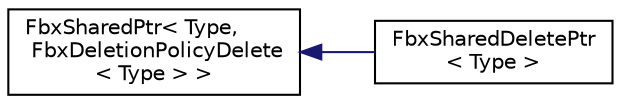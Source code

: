digraph "クラス階層図"
{
  edge [fontname="Helvetica",fontsize="10",labelfontname="Helvetica",labelfontsize="10"];
  node [fontname="Helvetica",fontsize="10",shape=record];
  rankdir="LR";
  Node0 [label="FbxSharedPtr\< Type,\l FbxDeletionPolicyDelete\l\< Type \> \>",height=0.2,width=0.4,color="black", fillcolor="white", style="filled",URL="$class_fbx_shared_ptr.html"];
  Node0 -> Node1 [dir="back",color="midnightblue",fontsize="10",style="solid",fontname="Helvetica"];
  Node1 [label="FbxSharedDeletePtr\l\< Type \>",height=0.2,width=0.4,color="black", fillcolor="white", style="filled",URL="$class_fbx_shared_delete_ptr.html",tooltip="Scoped pointer for FbxNew allocations, which call FbxDelete() to deallocate. "];
}
